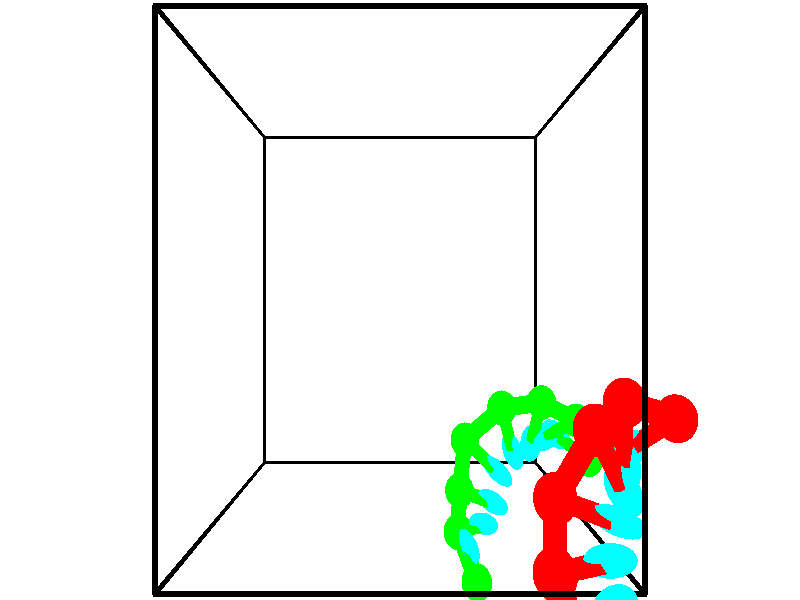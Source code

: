 // switches for output
#declare DRAW_BASES = 1; // possible values are 0, 1; only relevant for DNA ribbons
#declare DRAW_BASES_TYPE = 3; // possible values are 1, 2, 3; only relevant for DNA ribbons
#declare DRAW_FOG = 0; // set to 1 to enable fog

#include "colors.inc"

#include "transforms.inc"
background { rgb <1, 1, 1>}

#default {
   normal{
       ripples 0.25
       frequency 0.20
       turbulence 0.2
       lambda 5
   }
	finish {
		phong 0.1
		phong_size 40.
	}
}

// original window dimensions: 1024x640


// camera settings

camera {
	sky <-0, 1, 0>
	up <-0, 1, 0>
	right 1.6 * <1, 0, 0>
	location <2.5, 2.5, 11.1562>
	look_at <2.5, 2.5, 2.5>
	direction <0, 0, -8.6562>
	angle 67.0682
}


# declare cpy_camera_pos = <2.5, 2.5, 11.1562>;
# if (DRAW_FOG = 1)
fog {
	fog_type 2
	up vnormalize(cpy_camera_pos)
	color rgbt<1,1,1,0.3>
	distance 1e-5
	fog_alt 3e-3
	fog_offset 4
}
# end


// LIGHTS

# declare lum = 6;
global_settings {
	ambient_light rgb lum * <0.05, 0.05, 0.05>
	max_trace_level 15
}# declare cpy_direct_light_amount = 0.25;
light_source
{	1000 * <-1, -1, 1>,
	rgb lum * cpy_direct_light_amount
	parallel
}

light_source
{	1000 * <1, 1, -1>,
	rgb lum * cpy_direct_light_amount
	parallel
}

// strand 0

// nucleotide -1

// particle -1
sphere {
	<5.937000, 1.268918, 3.641427> 0.250000
	pigment { color rgbt <1,0,0,0> }
	no_shadow
}
cylinder {
	<5.610958, 1.058098, 3.545240>,  <5.415333, 0.931606, 3.487528>, 0.100000
	pigment { color rgbt <1,0,0,0> }
	no_shadow
}
cylinder {
	<5.610958, 1.058098, 3.545240>,  <5.937000, 1.268918, 3.641427>, 0.100000
	pigment { color rgbt <1,0,0,0> }
	no_shadow
}

// particle -1
sphere {
	<5.610958, 1.058098, 3.545240> 0.100000
	pigment { color rgbt <1,0,0,0> }
	no_shadow
}
sphere {
	0, 1
	scale<0.080000,0.200000,0.300000>
	matrix <-0.230218, -0.086209, 0.969313,
		-0.531606, 0.845451, -0.051067,
		-0.815104, -0.527049, -0.240467,
		5.366427, 0.899983, 3.473100>
	pigment { color rgbt <0,1,1,0> }
	no_shadow
}
cylinder {
	<5.194928, 1.472287, 3.914179>,  <5.937000, 1.268918, 3.641427>, 0.130000
	pigment { color rgbt <1,0,0,0> }
	no_shadow
}

// nucleotide -1

// particle -1
sphere {
	<5.194928, 1.472287, 3.914179> 0.250000
	pigment { color rgbt <1,0,0,0> }
	no_shadow
}
cylinder {
	<5.203995, 1.074974, 3.868788>,  <5.209435, 0.836586, 3.841553>, 0.100000
	pigment { color rgbt <1,0,0,0> }
	no_shadow
}
cylinder {
	<5.203995, 1.074974, 3.868788>,  <5.194928, 1.472287, 3.914179>, 0.100000
	pigment { color rgbt <1,0,0,0> }
	no_shadow
}

// particle -1
sphere {
	<5.203995, 1.074974, 3.868788> 0.100000
	pigment { color rgbt <1,0,0,0> }
	no_shadow
}
sphere {
	0, 1
	scale<0.080000,0.200000,0.300000>
	matrix <-0.316680, -0.114796, 0.941560,
		-0.948262, 0.014594, -0.317154,
		0.022667, -0.993282, -0.113479,
		5.210795, 0.776989, 3.834744>
	pigment { color rgbt <0,1,1,0> }
	no_shadow
}
cylinder {
	<4.731818, 1.261902, 4.261505>,  <5.194928, 1.472287, 3.914179>, 0.130000
	pigment { color rgbt <1,0,0,0> }
	no_shadow
}

// nucleotide -1

// particle -1
sphere {
	<4.731818, 1.261902, 4.261505> 0.250000
	pigment { color rgbt <1,0,0,0> }
	no_shadow
}
cylinder {
	<4.932949, 0.918957, 4.217514>,  <5.053627, 0.713190, 4.191119>, 0.100000
	pigment { color rgbt <1,0,0,0> }
	no_shadow
}
cylinder {
	<4.932949, 0.918957, 4.217514>,  <4.731818, 1.261902, 4.261505>, 0.100000
	pigment { color rgbt <1,0,0,0> }
	no_shadow
}

// particle -1
sphere {
	<4.932949, 0.918957, 4.217514> 0.100000
	pigment { color rgbt <1,0,0,0> }
	no_shadow
}
sphere {
	0, 1
	scale<0.080000,0.200000,0.300000>
	matrix <-0.501524, -0.393000, 0.770730,
		-0.704017, -0.332387, -0.627598,
		0.502827, -0.857362, -0.109978,
		5.083797, 0.661748, 4.184521>
	pigment { color rgbt <0,1,1,0> }
	no_shadow
}
cylinder {
	<4.296881, 0.582031, 4.164292>,  <4.731818, 1.261902, 4.261505>, 0.130000
	pigment { color rgbt <1,0,0,0> }
	no_shadow
}

// nucleotide -1

// particle -1
sphere {
	<4.296881, 0.582031, 4.164292> 0.250000
	pigment { color rgbt <1,0,0,0> }
	no_shadow
}
cylinder {
	<4.652096, 0.506130, 4.331808>,  <4.865225, 0.460590, 4.432317>, 0.100000
	pigment { color rgbt <1,0,0,0> }
	no_shadow
}
cylinder {
	<4.652096, 0.506130, 4.331808>,  <4.296881, 0.582031, 4.164292>, 0.100000
	pigment { color rgbt <1,0,0,0> }
	no_shadow
}

// particle -1
sphere {
	<4.652096, 0.506130, 4.331808> 0.100000
	pigment { color rgbt <1,0,0,0> }
	no_shadow
}
sphere {
	0, 1
	scale<0.080000,0.200000,0.300000>
	matrix <-0.442213, -0.601826, 0.665021,
		0.125849, -0.775757, -0.618355,
		0.888037, -0.189753, 0.418789,
		4.918507, 0.449204, 4.457445>
	pigment { color rgbt <0,1,1,0> }
	no_shadow
}
cylinder {
	<4.265426, -0.103252, 4.283289>,  <4.296881, 0.582031, 4.164292>, 0.130000
	pigment { color rgbt <1,0,0,0> }
	no_shadow
}

// nucleotide -1

// particle -1
sphere {
	<4.265426, -0.103252, 4.283289> 0.250000
	pigment { color rgbt <1,0,0,0> }
	no_shadow
}
cylinder {
	<4.535908, 0.057598, 4.530205>,  <4.698196, 0.154108, 4.678354>, 0.100000
	pigment { color rgbt <1,0,0,0> }
	no_shadow
}
cylinder {
	<4.535908, 0.057598, 4.530205>,  <4.265426, -0.103252, 4.283289>, 0.100000
	pigment { color rgbt <1,0,0,0> }
	no_shadow
}

// particle -1
sphere {
	<4.535908, 0.057598, 4.530205> 0.100000
	pigment { color rgbt <1,0,0,0> }
	no_shadow
}
sphere {
	0, 1
	scale<0.080000,0.200000,0.300000>
	matrix <-0.377485, -0.530422, 0.759050,
		0.632656, -0.746289, -0.206877,
		0.676203, 0.402125, 0.617288,
		4.738769, 0.178236, 4.715391>
	pigment { color rgbt <0,1,1,0> }
	no_shadow
}
cylinder {
	<4.478909, -0.652657, 4.664402>,  <4.265426, -0.103252, 4.283289>, 0.130000
	pigment { color rgbt <1,0,0,0> }
	no_shadow
}

// nucleotide -1

// particle -1
sphere {
	<4.478909, -0.652657, 4.664402> 0.250000
	pigment { color rgbt <1,0,0,0> }
	no_shadow
}
cylinder {
	<4.587654, -0.335857, 4.883062>,  <4.652901, -0.145777, 5.014259>, 0.100000
	pigment { color rgbt <1,0,0,0> }
	no_shadow
}
cylinder {
	<4.587654, -0.335857, 4.883062>,  <4.478909, -0.652657, 4.664402>, 0.100000
	pigment { color rgbt <1,0,0,0> }
	no_shadow
}

// particle -1
sphere {
	<4.587654, -0.335857, 4.883062> 0.100000
	pigment { color rgbt <1,0,0,0> }
	no_shadow
}
sphere {
	0, 1
	scale<0.080000,0.200000,0.300000>
	matrix <-0.260753, -0.486172, 0.834053,
		0.926336, -0.369288, 0.074345,
		0.271862, 0.792000, 0.546651,
		4.669212, -0.098257, 5.047058>
	pigment { color rgbt <0,1,1,0> }
	no_shadow
}
cylinder {
	<4.974991, -0.839433, 5.198967>,  <4.478909, -0.652657, 4.664402>, 0.130000
	pigment { color rgbt <1,0,0,0> }
	no_shadow
}

// nucleotide -1

// particle -1
sphere {
	<4.974991, -0.839433, 5.198967> 0.250000
	pigment { color rgbt <1,0,0,0> }
	no_shadow
}
cylinder {
	<4.788185, -0.501839, 5.304483>,  <4.676102, -0.299282, 5.367793>, 0.100000
	pigment { color rgbt <1,0,0,0> }
	no_shadow
}
cylinder {
	<4.788185, -0.501839, 5.304483>,  <4.974991, -0.839433, 5.198967>, 0.100000
	pigment { color rgbt <1,0,0,0> }
	no_shadow
}

// particle -1
sphere {
	<4.788185, -0.501839, 5.304483> 0.100000
	pigment { color rgbt <1,0,0,0> }
	no_shadow
}
sphere {
	0, 1
	scale<0.080000,0.200000,0.300000>
	matrix <-0.239589, -0.407939, 0.881013,
		0.851173, 0.348244, 0.392723,
		-0.467014, 0.843986, 0.263791,
		4.648081, -0.248643, 5.383621>
	pigment { color rgbt <0,1,1,0> }
	no_shadow
}
cylinder {
	<5.117468, -0.786847, 5.866012>,  <4.974991, -0.839433, 5.198967>, 0.130000
	pigment { color rgbt <1,0,0,0> }
	no_shadow
}

// nucleotide -1

// particle -1
sphere {
	<5.117468, -0.786847, 5.866012> 0.250000
	pigment { color rgbt <1,0,0,0> }
	no_shadow
}
cylinder {
	<4.814610, -0.525631, 5.859459>,  <4.632895, -0.368901, 5.855527>, 0.100000
	pigment { color rgbt <1,0,0,0> }
	no_shadow
}
cylinder {
	<4.814610, -0.525631, 5.859459>,  <5.117468, -0.786847, 5.866012>, 0.100000
	pigment { color rgbt <1,0,0,0> }
	no_shadow
}

// particle -1
sphere {
	<4.814610, -0.525631, 5.859459> 0.100000
	pigment { color rgbt <1,0,0,0> }
	no_shadow
}
sphere {
	0, 1
	scale<0.080000,0.200000,0.300000>
	matrix <-0.332482, -0.363655, 0.870178,
		0.562304, 0.664299, 0.492465,
		-0.757146, 0.653040, -0.016383,
		4.587466, -0.329719, 5.854544>
	pigment { color rgbt <0,1,1,0> }
	no_shadow
}
// strand 1

// nucleotide -1

// particle -1
sphere {
	<3.767200, -1.385899, 1.189227> 0.250000
	pigment { color rgbt <0,1,0,0> }
	no_shadow
}
cylinder {
	<3.675690, -1.041828, 1.371548>,  <3.620783, -0.835386, 1.480940>, 0.100000
	pigment { color rgbt <0,1,0,0> }
	no_shadow
}
cylinder {
	<3.675690, -1.041828, 1.371548>,  <3.767200, -1.385899, 1.189227>, 0.100000
	pigment { color rgbt <0,1,0,0> }
	no_shadow
}

// particle -1
sphere {
	<3.675690, -1.041828, 1.371548> 0.100000
	pigment { color rgbt <0,1,0,0> }
	no_shadow
}
sphere {
	0, 1
	scale<0.080000,0.200000,0.300000>
	matrix <0.710653, 0.467569, -0.525691,
		-0.665307, 0.203652, -0.718257,
		-0.228776, 0.860177, 0.455803,
		3.607057, -0.783775, 1.508289>
	pigment { color rgbt <0,1,1,0> }
	no_shadow
}
cylinder {
	<3.495300, -0.798915, 0.854069>,  <3.767200, -1.385899, 1.189227>, 0.130000
	pigment { color rgbt <0,1,0,0> }
	no_shadow
}

// nucleotide -1

// particle -1
sphere {
	<3.495300, -0.798915, 0.854069> 0.250000
	pigment { color rgbt <0,1,0,0> }
	no_shadow
}
cylinder {
	<3.698174, -0.639500, 1.159731>,  <3.819897, -0.543850, 1.343128>, 0.100000
	pigment { color rgbt <0,1,0,0> }
	no_shadow
}
cylinder {
	<3.698174, -0.639500, 1.159731>,  <3.495300, -0.798915, 0.854069>, 0.100000
	pigment { color rgbt <0,1,0,0> }
	no_shadow
}

// particle -1
sphere {
	<3.698174, -0.639500, 1.159731> 0.100000
	pigment { color rgbt <0,1,0,0> }
	no_shadow
}
sphere {
	0, 1
	scale<0.080000,0.200000,0.300000>
	matrix <0.470823, 0.614526, -0.632995,
		-0.721866, 0.680826, 0.124036,
		0.507183, 0.398539, 0.764154,
		3.850328, -0.519938, 1.388977>
	pigment { color rgbt <0,1,1,0> }
	no_shadow
}
cylinder {
	<3.542231, -0.282472, 0.574203>,  <3.495300, -0.798915, 0.854069>, 0.130000
	pigment { color rgbt <0,1,0,0> }
	no_shadow
}

// nucleotide -1

// particle -1
sphere {
	<3.542231, -0.282472, 0.574203> 0.250000
	pigment { color rgbt <0,1,0,0> }
	no_shadow
}
cylinder {
	<3.830406, -0.303623, 0.850803>,  <4.003311, -0.316314, 1.016764>, 0.100000
	pigment { color rgbt <0,1,0,0> }
	no_shadow
}
cylinder {
	<3.830406, -0.303623, 0.850803>,  <3.542231, -0.282472, 0.574203>, 0.100000
	pigment { color rgbt <0,1,0,0> }
	no_shadow
}

// particle -1
sphere {
	<3.830406, -0.303623, 0.850803> 0.100000
	pigment { color rgbt <0,1,0,0> }
	no_shadow
}
sphere {
	0, 1
	scale<0.080000,0.200000,0.300000>
	matrix <0.641067, 0.431171, -0.634922,
		-0.264582, 0.900720, 0.344530,
		0.720437, -0.052878, 0.691501,
		4.046537, -0.319487, 1.058254>
	pigment { color rgbt <0,1,1,0> }
	no_shadow
}
cylinder {
	<3.634332, 0.463942, 0.615243>,  <3.542231, -0.282472, 0.574203>, 0.130000
	pigment { color rgbt <0,1,0,0> }
	no_shadow
}

// nucleotide -1

// particle -1
sphere {
	<3.634332, 0.463942, 0.615243> 0.250000
	pigment { color rgbt <0,1,0,0> }
	no_shadow
}
cylinder {
	<3.941574, 0.227905, 0.714685>,  <4.125919, 0.086283, 0.774351>, 0.100000
	pigment { color rgbt <0,1,0,0> }
	no_shadow
}
cylinder {
	<3.941574, 0.227905, 0.714685>,  <3.634332, 0.463942, 0.615243>, 0.100000
	pigment { color rgbt <0,1,0,0> }
	no_shadow
}

// particle -1
sphere {
	<3.941574, 0.227905, 0.714685> 0.100000
	pigment { color rgbt <0,1,0,0> }
	no_shadow
}
sphere {
	0, 1
	scale<0.080000,0.200000,0.300000>
	matrix <0.579948, 0.476532, -0.660740,
		0.271429, 0.651697, 0.708250,
		0.768106, -0.590092, 0.248606,
		4.172006, 0.050878, 0.789267>
	pigment { color rgbt <0,1,1,0> }
	no_shadow
}
cylinder {
	<4.258983, 0.945049, 0.726776>,  <3.634332, 0.463942, 0.615243>, 0.130000
	pigment { color rgbt <0,1,0,0> }
	no_shadow
}

// nucleotide -1

// particle -1
sphere {
	<4.258983, 0.945049, 0.726776> 0.250000
	pigment { color rgbt <0,1,0,0> }
	no_shadow
}
cylinder {
	<4.379829, 0.571796, 0.648809>,  <4.452337, 0.347845, 0.602030>, 0.100000
	pigment { color rgbt <0,1,0,0> }
	no_shadow
}
cylinder {
	<4.379829, 0.571796, 0.648809>,  <4.258983, 0.945049, 0.726776>, 0.100000
	pigment { color rgbt <0,1,0,0> }
	no_shadow
}

// particle -1
sphere {
	<4.379829, 0.571796, 0.648809> 0.100000
	pigment { color rgbt <0,1,0,0> }
	no_shadow
}
sphere {
	0, 1
	scale<0.080000,0.200000,0.300000>
	matrix <0.637591, 0.349804, -0.686378,
		0.708663, 0.083090, 0.700638,
		0.302117, -0.933131, -0.194915,
		4.470465, 0.291857, 0.590335>
	pigment { color rgbt <0,1,1,0> }
	no_shadow
}
cylinder {
	<4.977699, 1.004836, 0.591250>,  <4.258983, 0.945049, 0.726776>, 0.130000
	pigment { color rgbt <0,1,0,0> }
	no_shadow
}

// nucleotide -1

// particle -1
sphere {
	<4.977699, 1.004836, 0.591250> 0.250000
	pigment { color rgbt <0,1,0,0> }
	no_shadow
}
cylinder {
	<4.899734, 0.637215, 0.454224>,  <4.852955, 0.416642, 0.372008>, 0.100000
	pigment { color rgbt <0,1,0,0> }
	no_shadow
}
cylinder {
	<4.899734, 0.637215, 0.454224>,  <4.977699, 1.004836, 0.591250>, 0.100000
	pigment { color rgbt <0,1,0,0> }
	no_shadow
}

// particle -1
sphere {
	<4.899734, 0.637215, 0.454224> 0.100000
	pigment { color rgbt <0,1,0,0> }
	no_shadow
}
sphere {
	0, 1
	scale<0.080000,0.200000,0.300000>
	matrix <0.683534, 0.123202, -0.719446,
		0.703413, -0.374385, 0.604190,
		-0.194912, -0.919052, -0.342567,
		4.841261, 0.361499, 0.351454>
	pigment { color rgbt <0,1,1,0> }
	no_shadow
}
cylinder {
	<5.631418, 0.717062, 0.447557>,  <4.977699, 1.004836, 0.591250>, 0.130000
	pigment { color rgbt <0,1,0,0> }
	no_shadow
}

// nucleotide -1

// particle -1
sphere {
	<5.631418, 0.717062, 0.447557> 0.250000
	pigment { color rgbt <0,1,0,0> }
	no_shadow
}
cylinder {
	<5.353699, 0.534393, 0.225061>,  <5.187068, 0.424792, 0.091564>, 0.100000
	pigment { color rgbt <0,1,0,0> }
	no_shadow
}
cylinder {
	<5.353699, 0.534393, 0.225061>,  <5.631418, 0.717062, 0.447557>, 0.100000
	pigment { color rgbt <0,1,0,0> }
	no_shadow
}

// particle -1
sphere {
	<5.353699, 0.534393, 0.225061> 0.100000
	pigment { color rgbt <0,1,0,0> }
	no_shadow
}
sphere {
	0, 1
	scale<0.080000,0.200000,0.300000>
	matrix <0.628432, -0.008021, -0.777823,
		0.350749, -0.889599, 0.292557,
		-0.694297, -0.456672, -0.556239,
		5.145410, 0.397392, 0.058190>
	pigment { color rgbt <0,1,1,0> }
	no_shadow
}
cylinder {
	<5.943796, 0.060935, 0.124489>,  <5.631418, 0.717062, 0.447557>, 0.130000
	pigment { color rgbt <0,1,0,0> }
	no_shadow
}

// nucleotide -1

// particle -1
sphere {
	<5.943796, 0.060935, 0.124489> 0.250000
	pigment { color rgbt <0,1,0,0> }
	no_shadow
}
cylinder {
	<5.655075, 0.247684, -0.079876>,  <5.481843, 0.359734, -0.202495>, 0.100000
	pigment { color rgbt <0,1,0,0> }
	no_shadow
}
cylinder {
	<5.655075, 0.247684, -0.079876>,  <5.943796, 0.060935, 0.124489>, 0.100000
	pigment { color rgbt <0,1,0,0> }
	no_shadow
}

// particle -1
sphere {
	<5.655075, 0.247684, -0.079876> 0.100000
	pigment { color rgbt <0,1,0,0> }
	no_shadow
}
sphere {
	0, 1
	scale<0.080000,0.200000,0.300000>
	matrix <0.589703, 0.028447, -0.807119,
		-0.362288, -0.883867, -0.295850,
		-0.721802, 0.466873, -0.510913,
		5.438535, 0.387746, -0.233150>
	pigment { color rgbt <0,1,1,0> }
	no_shadow
}
// box output
cylinder {
	<0.000000, 0.000000, 0.000000>,  <5.000000, 0.000000, 0.000000>, 0.025000
	pigment { color rgbt <0,0,0,0> }
	no_shadow
}
cylinder {
	<0.000000, 0.000000, 0.000000>,  <0.000000, 5.000000, 0.000000>, 0.025000
	pigment { color rgbt <0,0,0,0> }
	no_shadow
}
cylinder {
	<0.000000, 0.000000, 0.000000>,  <0.000000, 0.000000, 5.000000>, 0.025000
	pigment { color rgbt <0,0,0,0> }
	no_shadow
}
cylinder {
	<5.000000, 5.000000, 5.000000>,  <0.000000, 5.000000, 5.000000>, 0.025000
	pigment { color rgbt <0,0,0,0> }
	no_shadow
}
cylinder {
	<5.000000, 5.000000, 5.000000>,  <5.000000, 0.000000, 5.000000>, 0.025000
	pigment { color rgbt <0,0,0,0> }
	no_shadow
}
cylinder {
	<5.000000, 5.000000, 5.000000>,  <5.000000, 5.000000, 0.000000>, 0.025000
	pigment { color rgbt <0,0,0,0> }
	no_shadow
}
cylinder {
	<0.000000, 0.000000, 5.000000>,  <0.000000, 5.000000, 5.000000>, 0.025000
	pigment { color rgbt <0,0,0,0> }
	no_shadow
}
cylinder {
	<0.000000, 0.000000, 5.000000>,  <5.000000, 0.000000, 5.000000>, 0.025000
	pigment { color rgbt <0,0,0,0> }
	no_shadow
}
cylinder {
	<5.000000, 5.000000, 0.000000>,  <0.000000, 5.000000, 0.000000>, 0.025000
	pigment { color rgbt <0,0,0,0> }
	no_shadow
}
cylinder {
	<5.000000, 5.000000, 0.000000>,  <5.000000, 0.000000, 0.000000>, 0.025000
	pigment { color rgbt <0,0,0,0> }
	no_shadow
}
cylinder {
	<5.000000, 0.000000, 5.000000>,  <5.000000, 0.000000, 0.000000>, 0.025000
	pigment { color rgbt <0,0,0,0> }
	no_shadow
}
cylinder {
	<0.000000, 5.000000, 0.000000>,  <0.000000, 5.000000, 5.000000>, 0.025000
	pigment { color rgbt <0,0,0,0> }
	no_shadow
}
// end of box output
